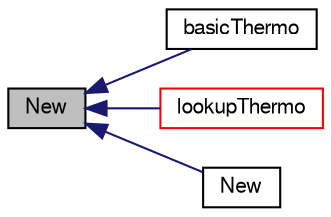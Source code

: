 digraph "New"
{
  bgcolor="transparent";
  edge [fontname="FreeSans",fontsize="10",labelfontname="FreeSans",labelfontsize="10"];
  node [fontname="FreeSans",fontsize="10",shape=record];
  rankdir="LR";
  Node673 [label="New",height=0.2,width=0.4,color="black", fillcolor="grey75", style="filled", fontcolor="black"];
  Node673 -> Node674 [dir="back",color="midnightblue",fontsize="10",style="solid",fontname="FreeSans"];
  Node674 [label="basicThermo",height=0.2,width=0.4,color="black",URL="$a29734.html#a5d4df8828284417ee69aca3179bcb6e0",tooltip="Construct from mesh, dictionary and phase name. "];
  Node673 -> Node675 [dir="back",color="midnightblue",fontsize="10",style="solid",fontname="FreeSans"];
  Node675 [label="lookupThermo",height=0.2,width=0.4,color="red",URL="$a29734.html#a5e08ffb0c5604498e79b10e504b3fb67",tooltip="Generic lookup for each of the related thermodynamics packages. "];
  Node673 -> Node688 [dir="back",color="midnightblue",fontsize="10",style="solid",fontname="FreeSans"];
  Node688 [label="New",height=0.2,width=0.4,color="black",URL="$a29734.html#a390ae4accfd7bda53c012a84574d7f01"];
}
